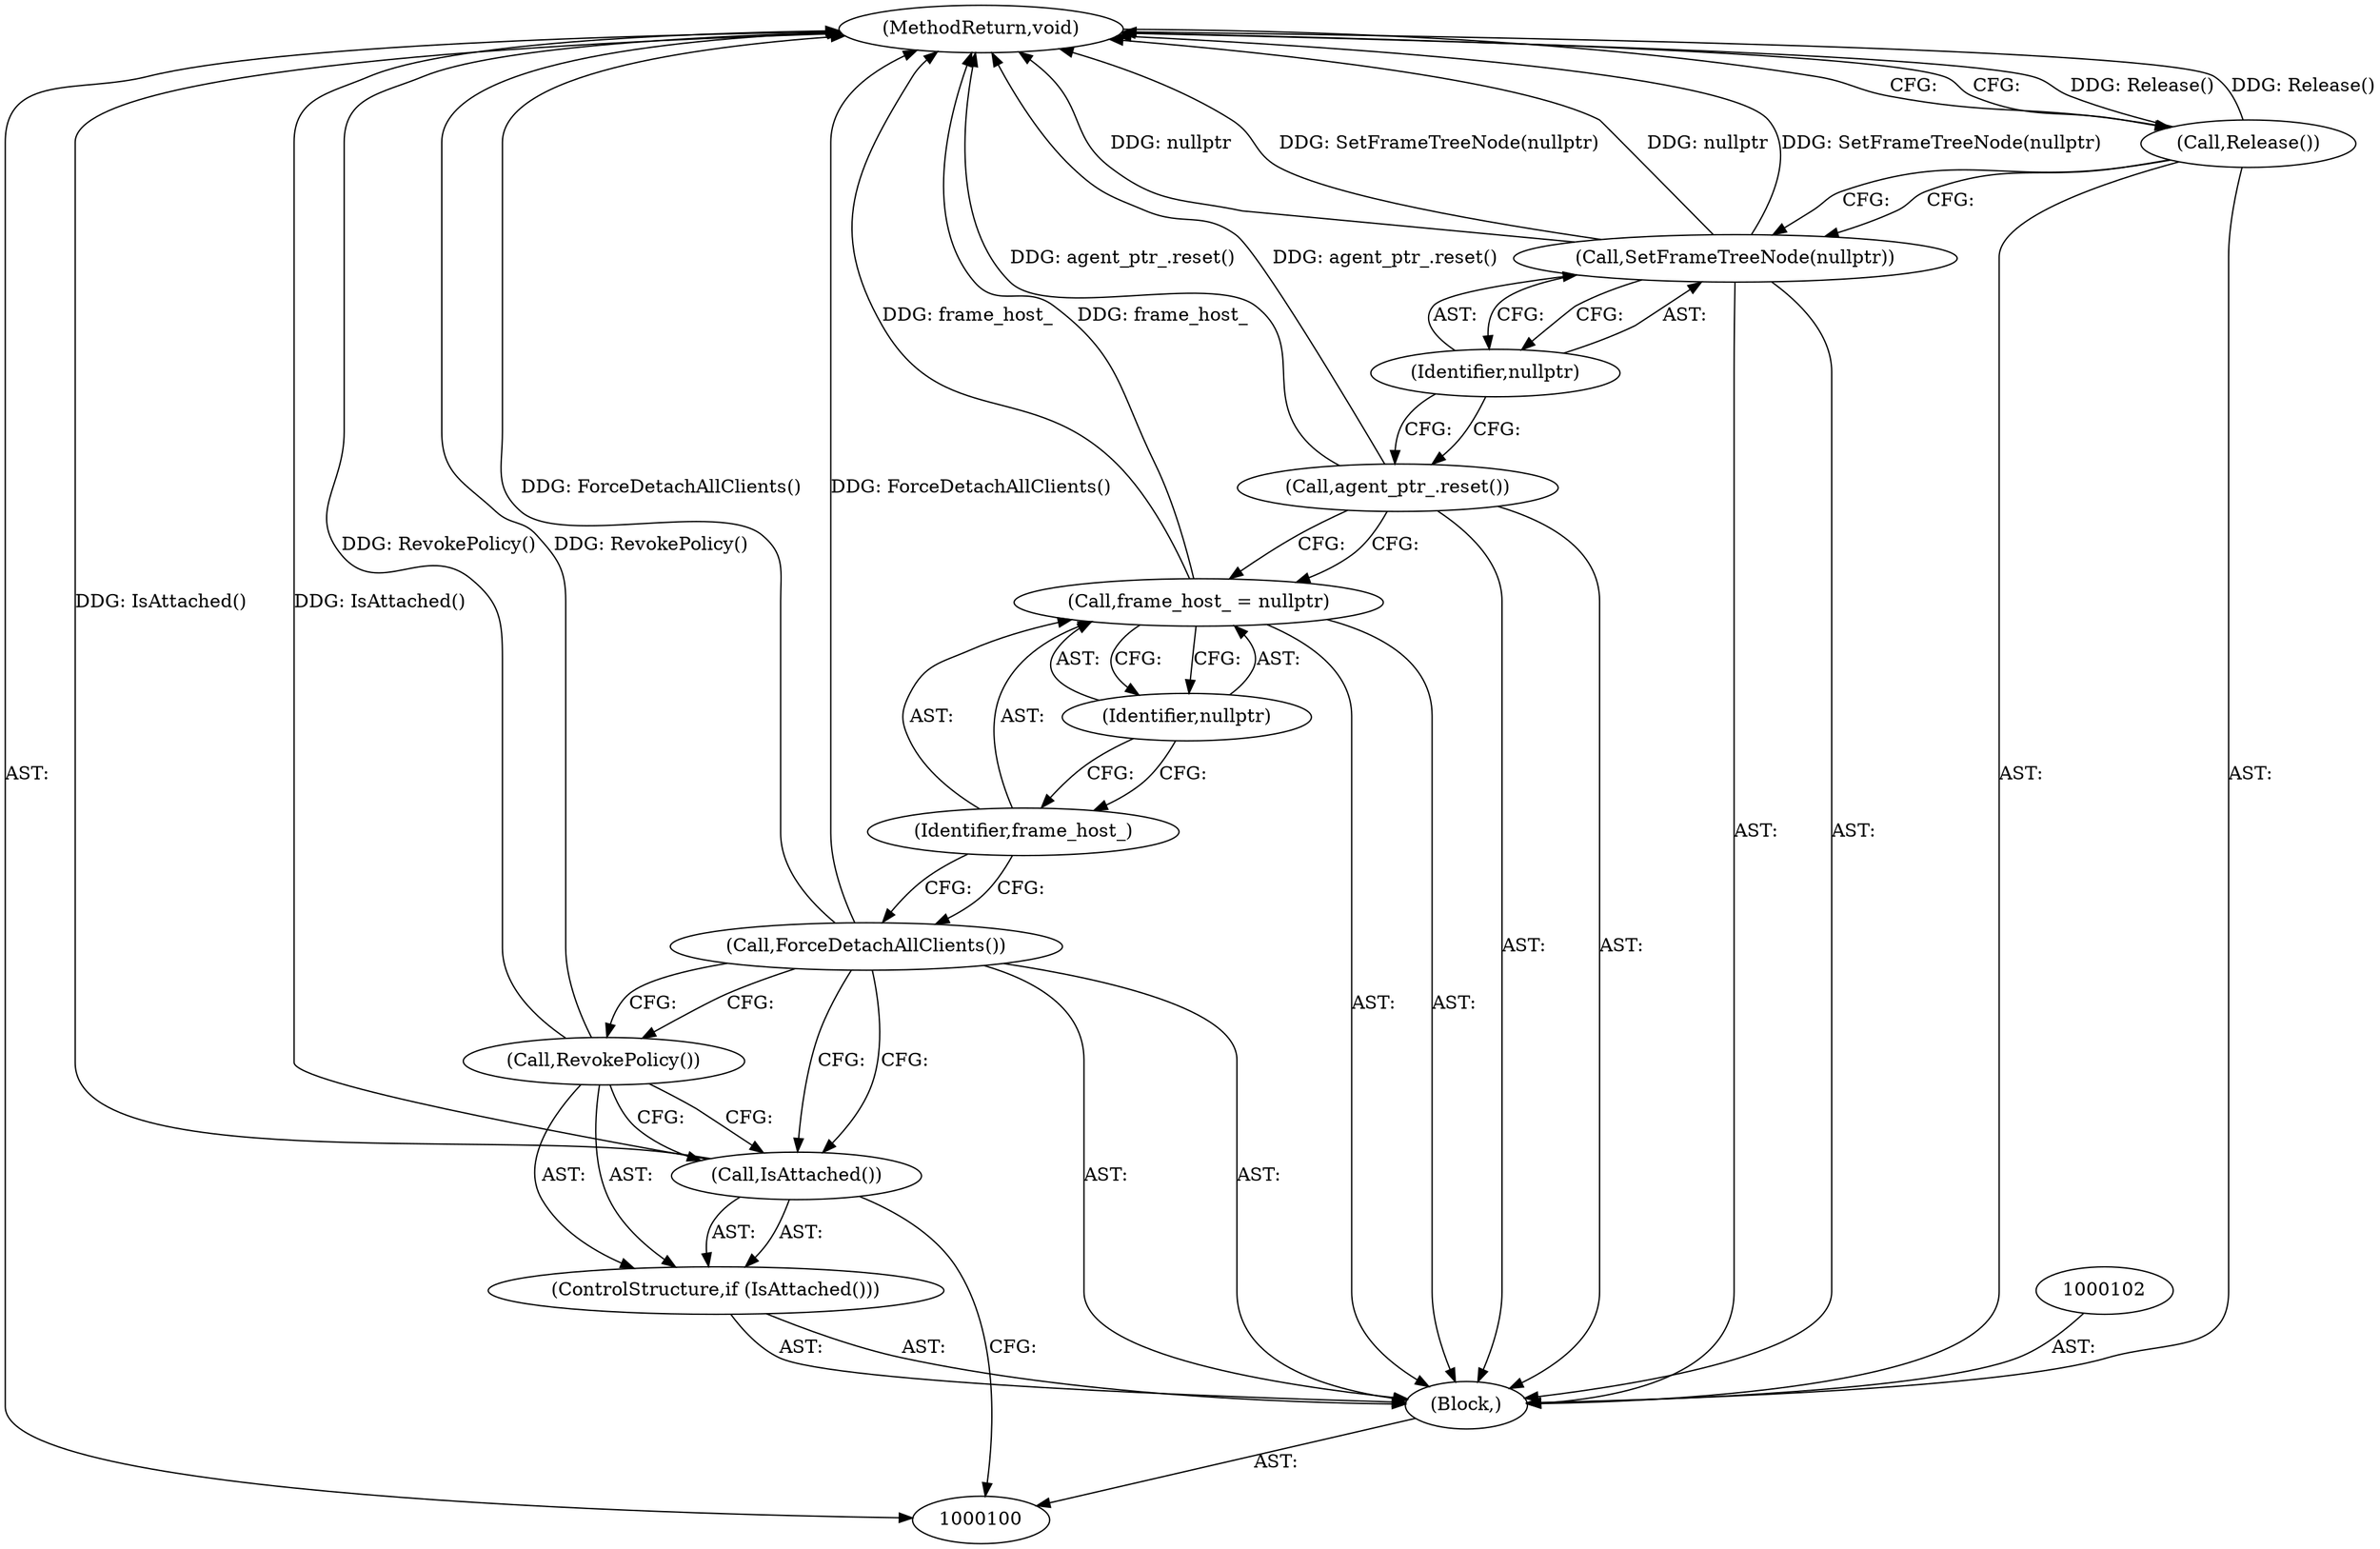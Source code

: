 digraph "1_Chrome_2aec794f26098c7a361c27d7c8f57119631cca8a_12" {
"1000114" [label="(MethodReturn,void)"];
"1000101" [label="(Block,)"];
"1000103" [label="(ControlStructure,if (IsAttached()))"];
"1000104" [label="(Call,IsAttached())"];
"1000105" [label="(Call,RevokePolicy())"];
"1000106" [label="(Call,ForceDetachAllClients())"];
"1000109" [label="(Identifier,nullptr)"];
"1000107" [label="(Call,frame_host_ = nullptr)"];
"1000108" [label="(Identifier,frame_host_)"];
"1000110" [label="(Call,agent_ptr_.reset())"];
"1000112" [label="(Identifier,nullptr)"];
"1000111" [label="(Call,SetFrameTreeNode(nullptr))"];
"1000113" [label="(Call,Release())"];
"1000114" -> "1000100"  [label="AST: "];
"1000114" -> "1000113"  [label="CFG: "];
"1000107" -> "1000114"  [label="DDG: frame_host_"];
"1000104" -> "1000114"  [label="DDG: IsAttached()"];
"1000105" -> "1000114"  [label="DDG: RevokePolicy()"];
"1000111" -> "1000114"  [label="DDG: nullptr"];
"1000111" -> "1000114"  [label="DDG: SetFrameTreeNode(nullptr)"];
"1000106" -> "1000114"  [label="DDG: ForceDetachAllClients()"];
"1000113" -> "1000114"  [label="DDG: Release()"];
"1000110" -> "1000114"  [label="DDG: agent_ptr_.reset()"];
"1000101" -> "1000100"  [label="AST: "];
"1000102" -> "1000101"  [label="AST: "];
"1000103" -> "1000101"  [label="AST: "];
"1000106" -> "1000101"  [label="AST: "];
"1000107" -> "1000101"  [label="AST: "];
"1000110" -> "1000101"  [label="AST: "];
"1000111" -> "1000101"  [label="AST: "];
"1000113" -> "1000101"  [label="AST: "];
"1000103" -> "1000101"  [label="AST: "];
"1000104" -> "1000103"  [label="AST: "];
"1000105" -> "1000103"  [label="AST: "];
"1000104" -> "1000103"  [label="AST: "];
"1000104" -> "1000100"  [label="CFG: "];
"1000105" -> "1000104"  [label="CFG: "];
"1000106" -> "1000104"  [label="CFG: "];
"1000104" -> "1000114"  [label="DDG: IsAttached()"];
"1000105" -> "1000103"  [label="AST: "];
"1000105" -> "1000104"  [label="CFG: "];
"1000106" -> "1000105"  [label="CFG: "];
"1000105" -> "1000114"  [label="DDG: RevokePolicy()"];
"1000106" -> "1000101"  [label="AST: "];
"1000106" -> "1000105"  [label="CFG: "];
"1000106" -> "1000104"  [label="CFG: "];
"1000108" -> "1000106"  [label="CFG: "];
"1000106" -> "1000114"  [label="DDG: ForceDetachAllClients()"];
"1000109" -> "1000107"  [label="AST: "];
"1000109" -> "1000108"  [label="CFG: "];
"1000107" -> "1000109"  [label="CFG: "];
"1000107" -> "1000101"  [label="AST: "];
"1000107" -> "1000109"  [label="CFG: "];
"1000108" -> "1000107"  [label="AST: "];
"1000109" -> "1000107"  [label="AST: "];
"1000110" -> "1000107"  [label="CFG: "];
"1000107" -> "1000114"  [label="DDG: frame_host_"];
"1000108" -> "1000107"  [label="AST: "];
"1000108" -> "1000106"  [label="CFG: "];
"1000109" -> "1000108"  [label="CFG: "];
"1000110" -> "1000101"  [label="AST: "];
"1000110" -> "1000107"  [label="CFG: "];
"1000112" -> "1000110"  [label="CFG: "];
"1000110" -> "1000114"  [label="DDG: agent_ptr_.reset()"];
"1000112" -> "1000111"  [label="AST: "];
"1000112" -> "1000110"  [label="CFG: "];
"1000111" -> "1000112"  [label="CFG: "];
"1000111" -> "1000101"  [label="AST: "];
"1000111" -> "1000112"  [label="CFG: "];
"1000112" -> "1000111"  [label="AST: "];
"1000113" -> "1000111"  [label="CFG: "];
"1000111" -> "1000114"  [label="DDG: nullptr"];
"1000111" -> "1000114"  [label="DDG: SetFrameTreeNode(nullptr)"];
"1000113" -> "1000101"  [label="AST: "];
"1000113" -> "1000111"  [label="CFG: "];
"1000114" -> "1000113"  [label="CFG: "];
"1000113" -> "1000114"  [label="DDG: Release()"];
}
